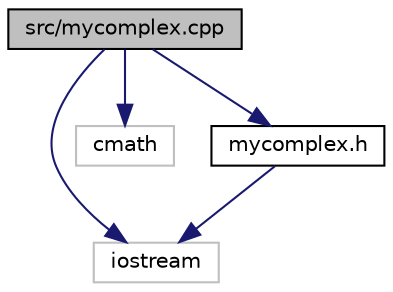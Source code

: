 digraph "src/mycomplex.cpp"
{
 // LATEX_PDF_SIZE
  edge [fontname="Helvetica",fontsize="10",labelfontname="Helvetica",labelfontsize="10"];
  node [fontname="Helvetica",fontsize="10",shape=record];
  Node1 [label="src/mycomplex.cpp",height=0.2,width=0.4,color="black", fillcolor="grey75", style="filled", fontcolor="black",tooltip="Файл с описанием методов класса Complex."];
  Node1 -> Node2 [color="midnightblue",fontsize="10",style="solid",fontname="Helvetica"];
  Node2 [label="iostream",height=0.2,width=0.4,color="grey75", fillcolor="white", style="filled",tooltip=" "];
  Node1 -> Node3 [color="midnightblue",fontsize="10",style="solid",fontname="Helvetica"];
  Node3 [label="cmath",height=0.2,width=0.4,color="grey75", fillcolor="white", style="filled",tooltip=" "];
  Node1 -> Node4 [color="midnightblue",fontsize="10",style="solid",fontname="Helvetica"];
  Node4 [label="mycomplex.h",height=0.2,width=0.4,color="black", fillcolor="white", style="filled",URL="$mycomplex_8h.html",tooltip="Заголовочный файл класса Complex."];
  Node4 -> Node2 [color="midnightblue",fontsize="10",style="solid",fontname="Helvetica"];
}
